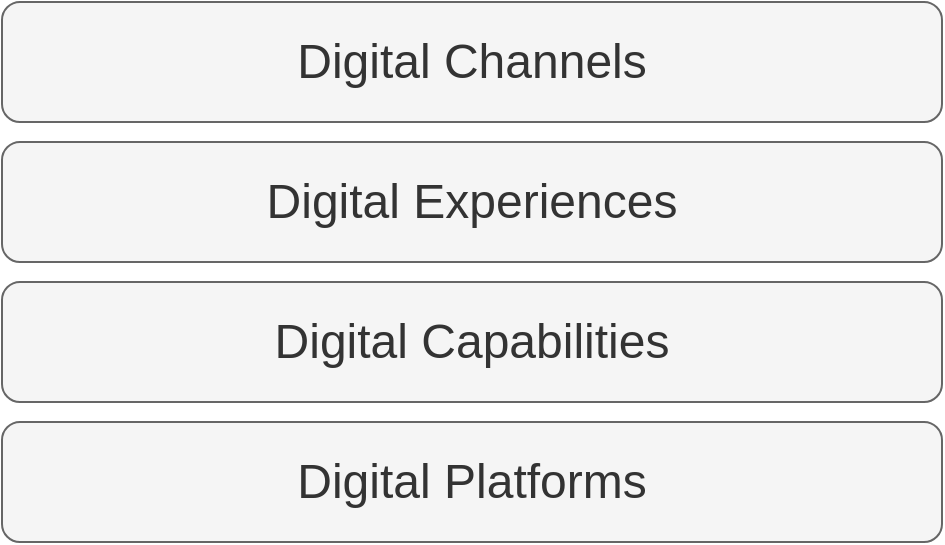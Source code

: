 <mxfile>
    <diagram id="KIK9uLT2RlmOLuf5P_y0" name="Page-1">
        <mxGraphModel dx="841" dy="609" grid="1" gridSize="10" guides="1" tooltips="1" connect="1" arrows="1" fold="1" page="1" pageScale="1" pageWidth="850" pageHeight="1100" math="0" shadow="0">
            <root>
                <mxCell id="0"/>
                <mxCell id="1" parent="0"/>
                <UserObject label="Digital&amp;nbsp;Experiences" link="#digital-experiences" id="2">
                    <mxCell style="rounded=1;whiteSpace=wrap;html=1;fontSize=24;fillColor=#f5f5f5;strokeColor=#666666;fontColor=#333333;" parent="1" vertex="1">
                        <mxGeometry x="110" y="160" width="470" height="60" as="geometry"/>
                    </mxCell>
                </UserObject>
                <UserObject label="Digital&amp;nbsp;Capabilities" link="#digital-capabilities" id="3">
                    <mxCell style="rounded=1;whiteSpace=wrap;html=1;fontSize=24;fillColor=#f5f5f5;strokeColor=#666666;fontColor=#333333;" parent="1" vertex="1">
                        <mxGeometry x="110" y="230" width="470" height="60" as="geometry"/>
                    </mxCell>
                </UserObject>
                <UserObject label="Digital Channels" link="#digital-channels" id="4">
                    <mxCell style="rounded=1;whiteSpace=wrap;html=1;fontSize=24;fillColor=#f5f5f5;strokeColor=#666666;fontColor=#333333;" parent="1" vertex="1">
                        <mxGeometry x="110" y="90" width="470" height="60" as="geometry"/>
                    </mxCell>
                </UserObject>
                <UserObject label="Digital&amp;nbsp;Platforms" link="#digital-platforms" id="5">
                    <mxCell style="rounded=1;whiteSpace=wrap;html=1;fontSize=24;fillColor=#f5f5f5;strokeColor=#666666;fontColor=#333333;" parent="1" vertex="1">
                        <mxGeometry x="110" y="300" width="470" height="60" as="geometry"/>
                    </mxCell>
                </UserObject>
            </root>
        </mxGraphModel>
    </diagram>
</mxfile>
